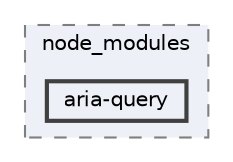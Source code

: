 digraph "pkiclassroomrescheduler/src/main/frontend/node_modules/@testing-library/dom/node_modules/aria-query"
{
 // LATEX_PDF_SIZE
  bgcolor="transparent";
  edge [fontname=Helvetica,fontsize=10,labelfontname=Helvetica,labelfontsize=10];
  node [fontname=Helvetica,fontsize=10,shape=box,height=0.2,width=0.4];
  compound=true
  subgraph clusterdir_ff5a91a731d7b59e25457c595f93e866 {
    graph [ bgcolor="#edf0f7", pencolor="grey50", label="node_modules", fontname=Helvetica,fontsize=10 style="filled,dashed", URL="dir_ff5a91a731d7b59e25457c595f93e866.html",tooltip=""]
  dir_3326ed6b55fa98380a86f97977d55b48 [label="aria-query", fillcolor="#edf0f7", color="grey25", style="filled,bold", URL="dir_3326ed6b55fa98380a86f97977d55b48.html",tooltip=""];
  }
}
